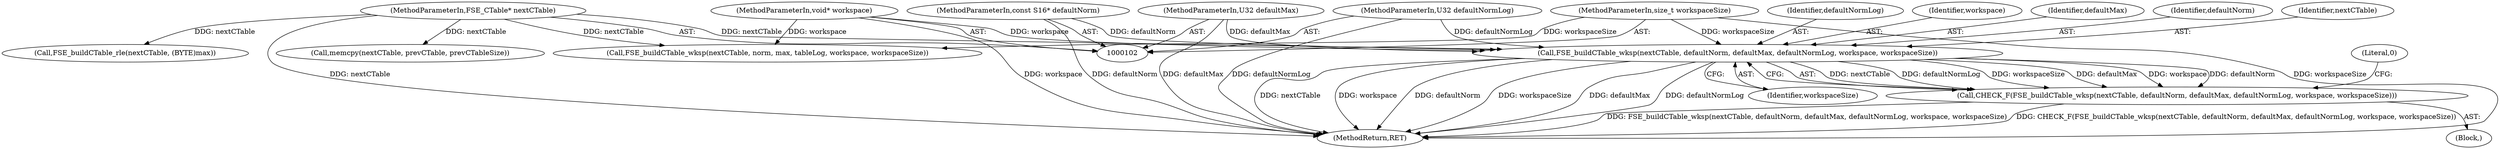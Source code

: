 digraph "0_zstd_3e5cdf1b6a85843e991d7d10f6a2567c15580da0@pointer" {
"1000171" [label="(Call,FSE_buildCTable_wksp(nextCTable, defaultNorm, defaultMax, defaultNormLog, workspace, workspaceSize))"];
"1000105" [label="(MethodParameterIn,FSE_CTable* nextCTable)"];
"1000112" [label="(MethodParameterIn,const S16* defaultNorm)"];
"1000114" [label="(MethodParameterIn,U32 defaultMax)"];
"1000113" [label="(MethodParameterIn,U32 defaultNormLog)"];
"1000117" [label="(MethodParameterIn,void* workspace)"];
"1000118" [label="(MethodParameterIn,size_t workspaceSize)"];
"1000170" [label="(Call,CHECK_F(FSE_buildCTable_wksp(nextCTable, defaultNorm, defaultMax, defaultNormLog, workspace, workspaceSize)))"];
"1000142" [label="(Call,FSE_buildCTable_rle(nextCTable, (BYTE)max))"];
"1000260" [label="(MethodReturn,RET)"];
"1000175" [label="(Identifier,defaultNormLog)"];
"1000112" [label="(MethodParameterIn,const S16* defaultNorm)"];
"1000176" [label="(Identifier,workspace)"];
"1000117" [label="(MethodParameterIn,void* workspace)"];
"1000163" [label="(Call,memcpy(nextCTable, prevCTable, prevCTableSize))"];
"1000179" [label="(Literal,0)"];
"1000113" [label="(MethodParameterIn,U32 defaultNormLog)"];
"1000174" [label="(Identifier,defaultMax)"];
"1000139" [label="(Block,)"];
"1000171" [label="(Call,FSE_buildCTable_wksp(nextCTable, defaultNorm, defaultMax, defaultNormLog, workspace, workspaceSize))"];
"1000170" [label="(Call,CHECK_F(FSE_buildCTable_wksp(nextCTable, defaultNorm, defaultMax, defaultNormLog, workspace, workspaceSize)))"];
"1000244" [label="(Call,FSE_buildCTable_wksp(nextCTable, norm, max, tableLog, workspace, workspaceSize))"];
"1000177" [label="(Identifier,workspaceSize)"];
"1000173" [label="(Identifier,defaultNorm)"];
"1000118" [label="(MethodParameterIn,size_t workspaceSize)"];
"1000114" [label="(MethodParameterIn,U32 defaultMax)"];
"1000105" [label="(MethodParameterIn,FSE_CTable* nextCTable)"];
"1000172" [label="(Identifier,nextCTable)"];
"1000171" -> "1000170"  [label="AST: "];
"1000171" -> "1000177"  [label="CFG: "];
"1000172" -> "1000171"  [label="AST: "];
"1000173" -> "1000171"  [label="AST: "];
"1000174" -> "1000171"  [label="AST: "];
"1000175" -> "1000171"  [label="AST: "];
"1000176" -> "1000171"  [label="AST: "];
"1000177" -> "1000171"  [label="AST: "];
"1000170" -> "1000171"  [label="CFG: "];
"1000171" -> "1000260"  [label="DDG: nextCTable"];
"1000171" -> "1000260"  [label="DDG: workspace"];
"1000171" -> "1000260"  [label="DDG: defaultNorm"];
"1000171" -> "1000260"  [label="DDG: workspaceSize"];
"1000171" -> "1000260"  [label="DDG: defaultMax"];
"1000171" -> "1000260"  [label="DDG: defaultNormLog"];
"1000171" -> "1000170"  [label="DDG: nextCTable"];
"1000171" -> "1000170"  [label="DDG: defaultNormLog"];
"1000171" -> "1000170"  [label="DDG: workspaceSize"];
"1000171" -> "1000170"  [label="DDG: defaultMax"];
"1000171" -> "1000170"  [label="DDG: workspace"];
"1000171" -> "1000170"  [label="DDG: defaultNorm"];
"1000105" -> "1000171"  [label="DDG: nextCTable"];
"1000112" -> "1000171"  [label="DDG: defaultNorm"];
"1000114" -> "1000171"  [label="DDG: defaultMax"];
"1000113" -> "1000171"  [label="DDG: defaultNormLog"];
"1000117" -> "1000171"  [label="DDG: workspace"];
"1000118" -> "1000171"  [label="DDG: workspaceSize"];
"1000105" -> "1000102"  [label="AST: "];
"1000105" -> "1000260"  [label="DDG: nextCTable"];
"1000105" -> "1000142"  [label="DDG: nextCTable"];
"1000105" -> "1000163"  [label="DDG: nextCTable"];
"1000105" -> "1000244"  [label="DDG: nextCTable"];
"1000112" -> "1000102"  [label="AST: "];
"1000112" -> "1000260"  [label="DDG: defaultNorm"];
"1000114" -> "1000102"  [label="AST: "];
"1000114" -> "1000260"  [label="DDG: defaultMax"];
"1000113" -> "1000102"  [label="AST: "];
"1000113" -> "1000260"  [label="DDG: defaultNormLog"];
"1000117" -> "1000102"  [label="AST: "];
"1000117" -> "1000260"  [label="DDG: workspace"];
"1000117" -> "1000244"  [label="DDG: workspace"];
"1000118" -> "1000102"  [label="AST: "];
"1000118" -> "1000260"  [label="DDG: workspaceSize"];
"1000118" -> "1000244"  [label="DDG: workspaceSize"];
"1000170" -> "1000139"  [label="AST: "];
"1000179" -> "1000170"  [label="CFG: "];
"1000170" -> "1000260"  [label="DDG: FSE_buildCTable_wksp(nextCTable, defaultNorm, defaultMax, defaultNormLog, workspace, workspaceSize)"];
"1000170" -> "1000260"  [label="DDG: CHECK_F(FSE_buildCTable_wksp(nextCTable, defaultNorm, defaultMax, defaultNormLog, workspace, workspaceSize))"];
}
